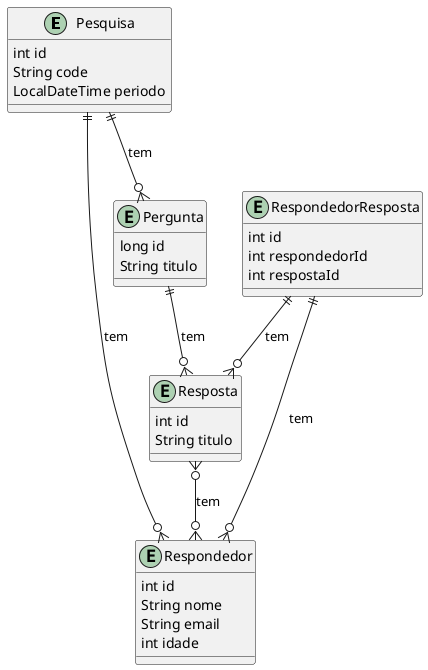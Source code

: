 @startuml
entity "Pesquisa" as Pesquisa {
    int id
    String code
    LocalDateTime periodo
}

entity "Respondedor" as Respondedor {
    int id
    String nome
    String email
    int idade
}

entity "Pergunta" as Pergunta {
    long id
    String titulo
}

entity "Resposta" as Resposta {
    int id
    String titulo
}

entity "RespondedorResposta" as RespondedorResposta {
    int id
    int respondedorId
    int respostaId
}

Pesquisa ||--o{ Pergunta : tem
Pesquisa ||--o{ Respondedor : tem
Resposta }o--o{ Respondedor : tem
Pergunta ||--o{ Resposta : tem

RespondedorResposta ||--o{ Respondedor : tem
RespondedorResposta ||--o{ Resposta : tem

@enduml